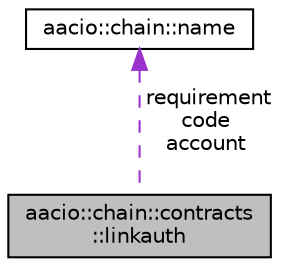 digraph "aacio::chain::contracts::linkauth"
{
  edge [fontname="Helvetica",fontsize="10",labelfontname="Helvetica",labelfontsize="10"];
  node [fontname="Helvetica",fontsize="10",shape=record];
  Node1 [label="aacio::chain::contracts\l::linkauth",height=0.2,width=0.4,color="black", fillcolor="grey75", style="filled", fontcolor="black"];
  Node2 -> Node1 [dir="back",color="darkorchid3",fontsize="10",style="dashed",label=" requirement\ncode\naccount" ,fontname="Helvetica"];
  Node2 [label="aacio::chain::name",height=0.2,width=0.4,color="black", fillcolor="white", style="filled",URL="$structaacio_1_1chain_1_1name.html"];
}
